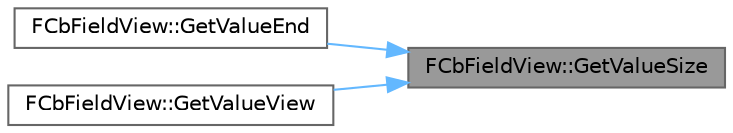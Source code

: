 digraph "FCbFieldView::GetValueSize"
{
 // INTERACTIVE_SVG=YES
 // LATEX_PDF_SIZE
  bgcolor="transparent";
  edge [fontname=Helvetica,fontsize=10,labelfontname=Helvetica,labelfontsize=10];
  node [fontname=Helvetica,fontsize=10,shape=box,height=0.2,width=0.4];
  rankdir="RL";
  Node1 [id="Node000001",label="FCbFieldView::GetValueSize",height=0.2,width=0.4,color="gray40", fillcolor="grey60", style="filled", fontcolor="black",tooltip="Returns the size of the value in bytes, which is the field excluding the type and name."];
  Node1 -> Node2 [id="edge1_Node000001_Node000002",dir="back",color="steelblue1",style="solid",tooltip=" "];
  Node2 [id="Node000002",label="FCbFieldView::GetValueEnd",height=0.2,width=0.4,color="grey40", fillcolor="white", style="filled",URL="$dc/deb/classFCbFieldView.html#ad56ef444c3861ed727c25bd1e9be1a64",tooltip="Returns the end of the value."];
  Node1 -> Node3 [id="edge2_Node000001_Node000003",dir="back",color="steelblue1",style="solid",tooltip=" "];
  Node3 [id="Node000003",label="FCbFieldView::GetValueView",height=0.2,width=0.4,color="grey40", fillcolor="white", style="filled",URL="$dc/deb/classFCbFieldView.html#a79efe46aba633cb64494e2872e92392b",tooltip="Returns a view of the value, which excludes the type and name."];
}
